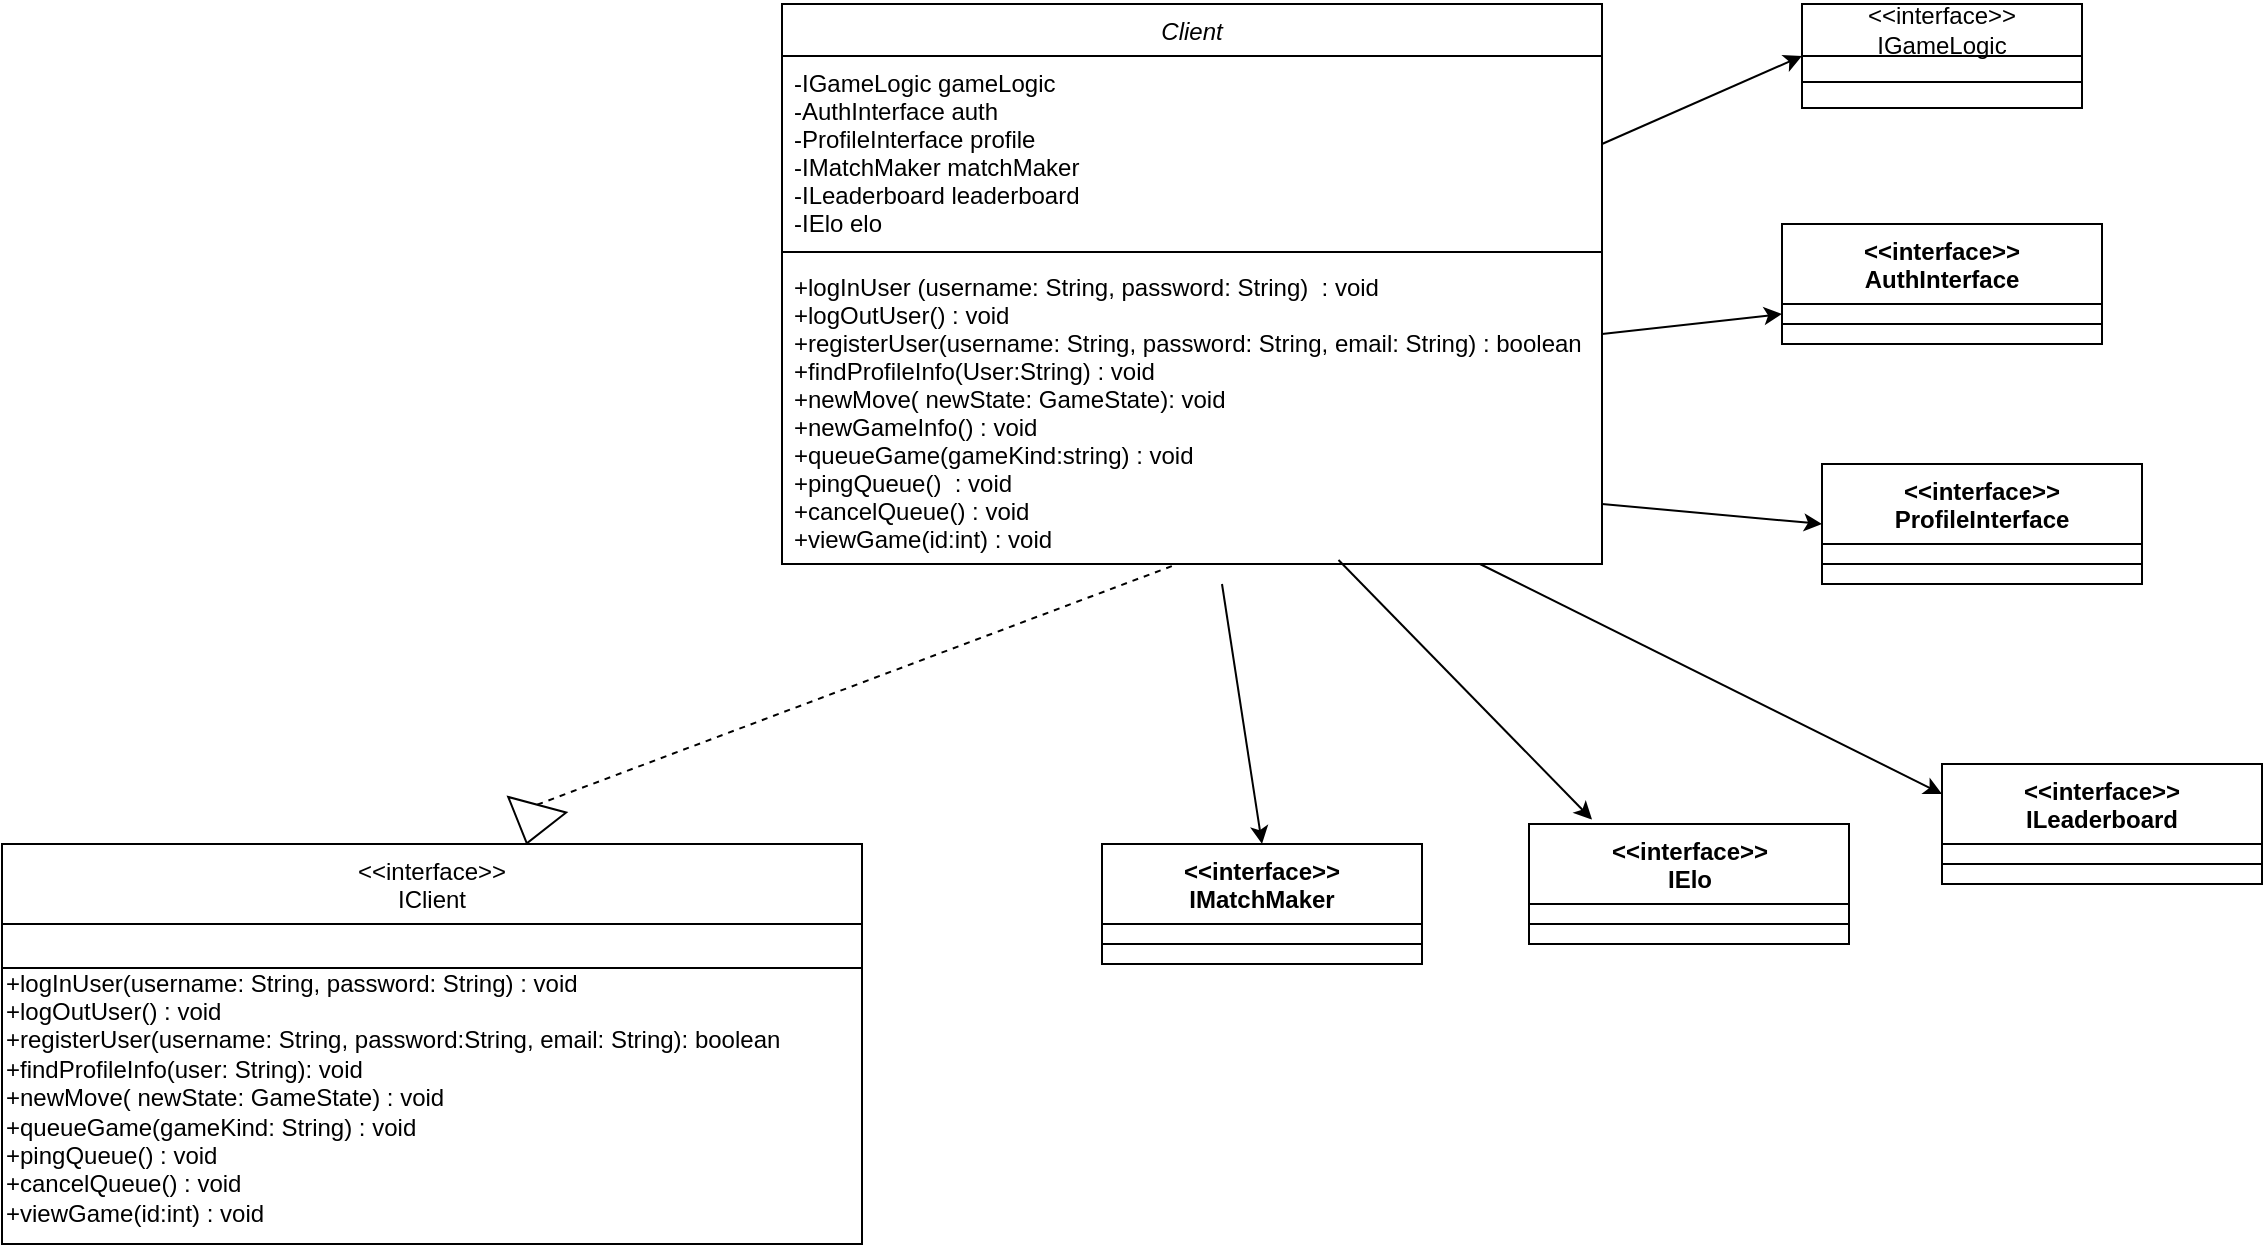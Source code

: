 <mxfile version="24.7.8">
  <diagram id="C5RBs43oDa-KdzZeNtuy" name="Page-1">
    <mxGraphModel dx="2547" dy="828" grid="1" gridSize="10" guides="1" tooltips="1" connect="1" arrows="1" fold="1" page="1" pageScale="1" pageWidth="827" pageHeight="1169" math="0" shadow="0">
      <root>
        <mxCell id="WIyWlLk6GJQsqaUBKTNV-0" />
        <mxCell id="WIyWlLk6GJQsqaUBKTNV-1" parent="WIyWlLk6GJQsqaUBKTNV-0" />
        <mxCell id="zkfFHV4jXpPFQw0GAbJ--0" value="Client" style="swimlane;fontStyle=2;align=center;verticalAlign=top;childLayout=stackLayout;horizontal=1;startSize=26;horizontalStack=0;resizeParent=1;resizeLast=0;collapsible=1;marginBottom=0;rounded=0;shadow=0;strokeWidth=1;" parent="WIyWlLk6GJQsqaUBKTNV-1" vertex="1">
          <mxGeometry x="40" y="100" width="410" height="280" as="geometry">
            <mxRectangle x="230" y="140" width="160" height="26" as="alternateBounds" />
          </mxGeometry>
        </mxCell>
        <mxCell id="zkfFHV4jXpPFQw0GAbJ--1" value="-IGameLogic gameLogic&#xa;-AuthInterface auth&#xa;-ProfileInterface profile&#xa;-IMatchMaker matchMaker&#xa;-ILeaderboard leaderboard&#xa;-IElo elo&#xa;" style="text;align=left;verticalAlign=top;spacingLeft=4;spacingRight=4;overflow=hidden;rotatable=0;points=[[0,0.5],[1,0.5]];portConstraint=eastwest;" parent="zkfFHV4jXpPFQw0GAbJ--0" vertex="1">
          <mxGeometry y="26" width="410" height="94" as="geometry" />
        </mxCell>
        <mxCell id="zkfFHV4jXpPFQw0GAbJ--4" value="" style="line;html=1;strokeWidth=1;align=left;verticalAlign=middle;spacingTop=-1;spacingLeft=3;spacingRight=3;rotatable=0;labelPosition=right;points=[];portConstraint=eastwest;" parent="zkfFHV4jXpPFQw0GAbJ--0" vertex="1">
          <mxGeometry y="120" width="410" height="8" as="geometry" />
        </mxCell>
        <mxCell id="zkfFHV4jXpPFQw0GAbJ--5" value="+logInUser (username: String, password: String)  : void&#xa;+logOutUser() : void&#xa;+registerUser(username: String, password: String, email: String) : boolean&#xa;+findProfileInfo(User:String) : void&#xa;+newMove( newState: GameState): void&#xa;+newGameInfo() : void&#xa;+queueGame(gameKind:string) : void&#xa;+pingQueue()  : void&#xa;+cancelQueue() : void&#xa;+viewGame(id:int) : void&#xa;&#xa;" style="text;align=left;verticalAlign=top;spacingLeft=4;spacingRight=4;overflow=hidden;rotatable=0;points=[[0,0.5],[1,0.5]];portConstraint=eastwest;" parent="zkfFHV4jXpPFQw0GAbJ--0" vertex="1">
          <mxGeometry y="128" width="410" height="150" as="geometry" />
        </mxCell>
        <mxCell id="NKnoC54u1Yn1g94O_NAa-42" value="" style="endArrow=classic;html=1;rounded=0;entryX=0;entryY=0.25;entryDx=0;entryDy=0;" edge="1" parent="zkfFHV4jXpPFQw0GAbJ--0" target="NKnoC54u1Yn1g94O_NAa-28">
          <mxGeometry width="50" height="50" relative="1" as="geometry">
            <mxPoint x="349" y="280" as="sourcePoint" />
            <mxPoint x="399" y="230" as="targetPoint" />
          </mxGeometry>
        </mxCell>
        <mxCell id="zkfFHV4jXpPFQw0GAbJ--6" value="&lt;&lt;interface&gt;&gt;&#xa;IClient" style="swimlane;fontStyle=0;align=center;verticalAlign=top;childLayout=stackLayout;horizontal=1;startSize=40;horizontalStack=0;resizeParent=1;resizeLast=0;collapsible=1;marginBottom=0;rounded=0;shadow=0;strokeWidth=1;" parent="WIyWlLk6GJQsqaUBKTNV-1" vertex="1">
          <mxGeometry x="-350" y="520" width="430" height="200" as="geometry">
            <mxRectangle x="130" y="380" width="160" height="26" as="alternateBounds" />
          </mxGeometry>
        </mxCell>
        <mxCell id="zkfFHV4jXpPFQw0GAbJ--9" value="" style="line;html=1;strokeWidth=1;align=left;verticalAlign=middle;spacingTop=-1;spacingLeft=3;spacingRight=3;rotatable=0;labelPosition=right;points=[];portConstraint=eastwest;" parent="zkfFHV4jXpPFQw0GAbJ--6" vertex="1">
          <mxGeometry y="40" width="430" height="44" as="geometry" />
        </mxCell>
        <mxCell id="NKnoC54u1Yn1g94O_NAa-8" value="+logInUser(username: String, password: String) : void&lt;div&gt;+logOutUser() : void&lt;/div&gt;&lt;div&gt;+registerUser(username: String, password:String, email: String): boolean&lt;/div&gt;&lt;div&gt;+findProfileInfo(user: String): void&lt;/div&gt;&lt;div&gt;+newMove( newState: GameState) : void&lt;/div&gt;&lt;div&gt;+queueGame(gameKind: String) : void&lt;/div&gt;&lt;div&gt;+pingQueue() : void&lt;/div&gt;&lt;div&gt;+cancelQueue() : void&lt;/div&gt;&lt;div&gt;+viewGame(id:int) : void&lt;/div&gt;&lt;div&gt;&lt;br&gt;&lt;/div&gt;" style="text;html=1;align=left;verticalAlign=middle;whiteSpace=wrap;rounded=0;" vertex="1" parent="zkfFHV4jXpPFQw0GAbJ--6">
          <mxGeometry y="84" width="430" height="100" as="geometry" />
        </mxCell>
        <mxCell id="NKnoC54u1Yn1g94O_NAa-2" value="" style="endArrow=none;dashed=1;html=1;rounded=0;exitX=0;exitY=0.5;exitDx=0;exitDy=0;" edge="1" parent="WIyWlLk6GJQsqaUBKTNV-1" source="NKnoC54u1Yn1g94O_NAa-4">
          <mxGeometry width="50" height="50" relative="1" as="geometry">
            <mxPoint x="-10" y="470" as="sourcePoint" />
            <mxPoint x="237.76" y="380" as="targetPoint" />
            <Array as="points" />
          </mxGeometry>
        </mxCell>
        <mxCell id="NKnoC54u1Yn1g94O_NAa-4" value="" style="triangle;whiteSpace=wrap;html=1;direction=south;rotation=15;" vertex="1" parent="WIyWlLk6GJQsqaUBKTNV-1">
          <mxGeometry x="-100" y="500" width="30" height="20" as="geometry" />
        </mxCell>
        <mxCell id="NKnoC54u1Yn1g94O_NAa-11" value="&amp;lt;&amp;lt;interface&amp;gt;&amp;gt;&lt;div&gt;IGameLogic&lt;/div&gt;" style="swimlane;fontStyle=0;childLayout=stackLayout;horizontal=1;startSize=26;fillColor=none;horizontalStack=0;resizeParent=1;resizeParentMax=0;resizeLast=0;collapsible=1;marginBottom=0;whiteSpace=wrap;html=1;" vertex="1" parent="WIyWlLk6GJQsqaUBKTNV-1">
          <mxGeometry x="550" y="100" width="140" height="52" as="geometry" />
        </mxCell>
        <mxCell id="NKnoC54u1Yn1g94O_NAa-15" value="" style="endArrow=none;html=1;rounded=0;entryX=1;entryY=0.75;entryDx=0;entryDy=0;exitX=0;exitY=0.75;exitDx=0;exitDy=0;" edge="1" parent="WIyWlLk6GJQsqaUBKTNV-1" source="NKnoC54u1Yn1g94O_NAa-11" target="NKnoC54u1Yn1g94O_NAa-11">
          <mxGeometry width="50" height="50" relative="1" as="geometry">
            <mxPoint x="420" y="330" as="sourcePoint" />
            <mxPoint x="470" y="280" as="targetPoint" />
          </mxGeometry>
        </mxCell>
        <mxCell id="NKnoC54u1Yn1g94O_NAa-16" value="&amp;lt;&amp;lt;interface&amp;gt;&amp;gt;&lt;div&gt;AuthInterface&lt;/div&gt;" style="swimlane;fontStyle=1;align=center;verticalAlign=top;childLayout=stackLayout;horizontal=1;startSize=40;horizontalStack=0;resizeParent=1;resizeParentMax=0;resizeLast=0;collapsible=1;marginBottom=0;whiteSpace=wrap;html=1;" vertex="1" parent="WIyWlLk6GJQsqaUBKTNV-1">
          <mxGeometry x="540" y="210" width="160" height="60" as="geometry" />
        </mxCell>
        <mxCell id="NKnoC54u1Yn1g94O_NAa-18" value="" style="line;strokeWidth=1;fillColor=none;align=left;verticalAlign=middle;spacingTop=-1;spacingLeft=3;spacingRight=3;rotatable=0;labelPosition=right;points=[];portConstraint=eastwest;strokeColor=inherit;" vertex="1" parent="NKnoC54u1Yn1g94O_NAa-16">
          <mxGeometry y="40" width="160" height="20" as="geometry" />
        </mxCell>
        <mxCell id="NKnoC54u1Yn1g94O_NAa-20" value="&amp;lt;&amp;lt;interface&amp;gt;&amp;gt;&lt;div&gt;ProfileInterface&lt;/div&gt;" style="swimlane;fontStyle=1;align=center;verticalAlign=top;childLayout=stackLayout;horizontal=1;startSize=40;horizontalStack=0;resizeParent=1;resizeParentMax=0;resizeLast=0;collapsible=1;marginBottom=0;whiteSpace=wrap;html=1;" vertex="1" parent="WIyWlLk6GJQsqaUBKTNV-1">
          <mxGeometry x="560" y="330" width="160" height="60" as="geometry" />
        </mxCell>
        <mxCell id="NKnoC54u1Yn1g94O_NAa-22" value="" style="line;strokeWidth=1;fillColor=none;align=left;verticalAlign=middle;spacingTop=-1;spacingLeft=3;spacingRight=3;rotatable=0;labelPosition=right;points=[];portConstraint=eastwest;strokeColor=inherit;" vertex="1" parent="NKnoC54u1Yn1g94O_NAa-20">
          <mxGeometry y="40" width="160" height="20" as="geometry" />
        </mxCell>
        <mxCell id="NKnoC54u1Yn1g94O_NAa-24" value="&amp;lt;&amp;lt;interface&amp;gt;&amp;gt;&lt;div&gt;IMatchMaker&lt;/div&gt;" style="swimlane;fontStyle=1;align=center;verticalAlign=top;childLayout=stackLayout;horizontal=1;startSize=40;horizontalStack=0;resizeParent=1;resizeParentMax=0;resizeLast=0;collapsible=1;marginBottom=0;whiteSpace=wrap;html=1;" vertex="1" parent="WIyWlLk6GJQsqaUBKTNV-1">
          <mxGeometry x="200" y="520" width="160" height="60" as="geometry" />
        </mxCell>
        <mxCell id="NKnoC54u1Yn1g94O_NAa-26" value="" style="line;strokeWidth=1;fillColor=none;align=left;verticalAlign=middle;spacingTop=-1;spacingLeft=3;spacingRight=3;rotatable=0;labelPosition=right;points=[];portConstraint=eastwest;strokeColor=inherit;" vertex="1" parent="NKnoC54u1Yn1g94O_NAa-24">
          <mxGeometry y="40" width="160" height="20" as="geometry" />
        </mxCell>
        <mxCell id="NKnoC54u1Yn1g94O_NAa-28" value="&amp;lt;&amp;lt;interface&amp;gt;&amp;gt;&lt;div&gt;ILeaderboard&lt;/div&gt;" style="swimlane;fontStyle=1;align=center;verticalAlign=top;childLayout=stackLayout;horizontal=1;startSize=40;horizontalStack=0;resizeParent=1;resizeParentMax=0;resizeLast=0;collapsible=1;marginBottom=0;whiteSpace=wrap;html=1;" vertex="1" parent="WIyWlLk6GJQsqaUBKTNV-1">
          <mxGeometry x="620" y="480" width="160" height="60" as="geometry" />
        </mxCell>
        <mxCell id="NKnoC54u1Yn1g94O_NAa-30" value="" style="line;strokeWidth=1;fillColor=none;align=left;verticalAlign=middle;spacingTop=-1;spacingLeft=3;spacingRight=3;rotatable=0;labelPosition=right;points=[];portConstraint=eastwest;strokeColor=inherit;" vertex="1" parent="NKnoC54u1Yn1g94O_NAa-28">
          <mxGeometry y="40" width="160" height="20" as="geometry" />
        </mxCell>
        <mxCell id="NKnoC54u1Yn1g94O_NAa-32" value="&amp;lt;&amp;lt;interface&amp;gt;&amp;gt;&lt;div&gt;IElo&lt;/div&gt;" style="swimlane;fontStyle=1;align=center;verticalAlign=top;childLayout=stackLayout;horizontal=1;startSize=40;horizontalStack=0;resizeParent=1;resizeParentMax=0;resizeLast=0;collapsible=1;marginBottom=0;whiteSpace=wrap;html=1;" vertex="1" parent="WIyWlLk6GJQsqaUBKTNV-1">
          <mxGeometry x="413.5" y="510" width="160" height="60" as="geometry" />
        </mxCell>
        <mxCell id="NKnoC54u1Yn1g94O_NAa-34" value="" style="line;strokeWidth=1;fillColor=none;align=left;verticalAlign=middle;spacingTop=-1;spacingLeft=3;spacingRight=3;rotatable=0;labelPosition=right;points=[];portConstraint=eastwest;strokeColor=inherit;" vertex="1" parent="NKnoC54u1Yn1g94O_NAa-32">
          <mxGeometry y="40" width="160" height="20" as="geometry" />
        </mxCell>
        <mxCell id="NKnoC54u1Yn1g94O_NAa-39" value="" style="endArrow=classic;html=1;rounded=0;entryX=0;entryY=0.5;entryDx=0;entryDy=0;" edge="1" parent="WIyWlLk6GJQsqaUBKTNV-1" target="NKnoC54u1Yn1g94O_NAa-11">
          <mxGeometry width="50" height="50" relative="1" as="geometry">
            <mxPoint x="450" y="170" as="sourcePoint" />
            <mxPoint x="500" y="120" as="targetPoint" />
          </mxGeometry>
        </mxCell>
        <mxCell id="NKnoC54u1Yn1g94O_NAa-40" value="" style="endArrow=classic;html=1;rounded=0;entryX=0;entryY=0.75;entryDx=0;entryDy=0;" edge="1" parent="WIyWlLk6GJQsqaUBKTNV-1" target="NKnoC54u1Yn1g94O_NAa-16">
          <mxGeometry width="50" height="50" relative="1" as="geometry">
            <mxPoint x="450" y="265" as="sourcePoint" />
            <mxPoint x="500" y="215" as="targetPoint" />
          </mxGeometry>
        </mxCell>
        <mxCell id="NKnoC54u1Yn1g94O_NAa-41" value="" style="endArrow=classic;html=1;rounded=0;entryX=0;entryY=0.5;entryDx=0;entryDy=0;" edge="1" parent="WIyWlLk6GJQsqaUBKTNV-1" target="NKnoC54u1Yn1g94O_NAa-20">
          <mxGeometry width="50" height="50" relative="1" as="geometry">
            <mxPoint x="450" y="350" as="sourcePoint" />
            <mxPoint x="500" y="300" as="targetPoint" />
          </mxGeometry>
        </mxCell>
        <mxCell id="NKnoC54u1Yn1g94O_NAa-43" value="" style="endArrow=classic;html=1;rounded=0;entryX=0.197;entryY=-0.037;entryDx=0;entryDy=0;entryPerimeter=0;" edge="1" parent="WIyWlLk6GJQsqaUBKTNV-1" source="zkfFHV4jXpPFQw0GAbJ--5" target="NKnoC54u1Yn1g94O_NAa-32">
          <mxGeometry width="50" height="50" relative="1" as="geometry">
            <mxPoint x="410" y="510" as="sourcePoint" />
            <mxPoint x="460" y="460" as="targetPoint" />
          </mxGeometry>
        </mxCell>
        <mxCell id="NKnoC54u1Yn1g94O_NAa-44" value="" style="endArrow=classic;html=1;rounded=0;entryX=0.5;entryY=0;entryDx=0;entryDy=0;" edge="1" parent="WIyWlLk6GJQsqaUBKTNV-1" target="NKnoC54u1Yn1g94O_NAa-24">
          <mxGeometry width="50" height="50" relative="1" as="geometry">
            <mxPoint x="260" y="390" as="sourcePoint" />
            <mxPoint x="270" y="510" as="targetPoint" />
          </mxGeometry>
        </mxCell>
      </root>
    </mxGraphModel>
  </diagram>
</mxfile>

